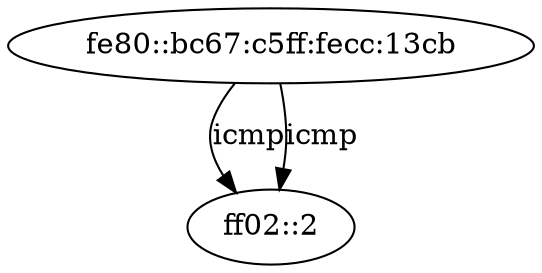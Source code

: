 digraph ZeekTraffic {
    "ff02::2" [degree = 2, in_degree = 2, out_degree = 0, activity_score = 0.19, total_connections = 2];
    "fe80::bc67:c5ff:fecc:13cb" [degree = 2, in_degree = 0, out_degree = 2, activity_score = 0.19, total_connections = 2];
    "fe80::bc67:c5ff:fecc:13cb" -> "ff02::2" [label = "icmp", resp_ip_bytes = "0", orig_ip_bytes = "224", protocol = "icmp", orig_pkts = "4", timestamp = "1747405533.293350", local_resp = "false", src_port = "133", service = "-", dst_port = "134", conn_state = "OTH", resp_bytes = "0", local_orig = "true", history = "-", orig_bytes = "32", resp_pkts = "0"];
    "fe80::bc67:c5ff:fecc:13cb" -> "ff02::2" [label = "icmp", resp_ip_bytes = "0", orig_ip_bytes = "56", protocol = "icmp", orig_pkts = "1", timestamp = "1747405648.877348", local_resp = "false", src_port = "133", service = "-", dst_port = "134", conn_state = "OTH", resp_bytes = "0", local_orig = "true", history = "-", orig_bytes = "0", resp_pkts = "0"];
}
